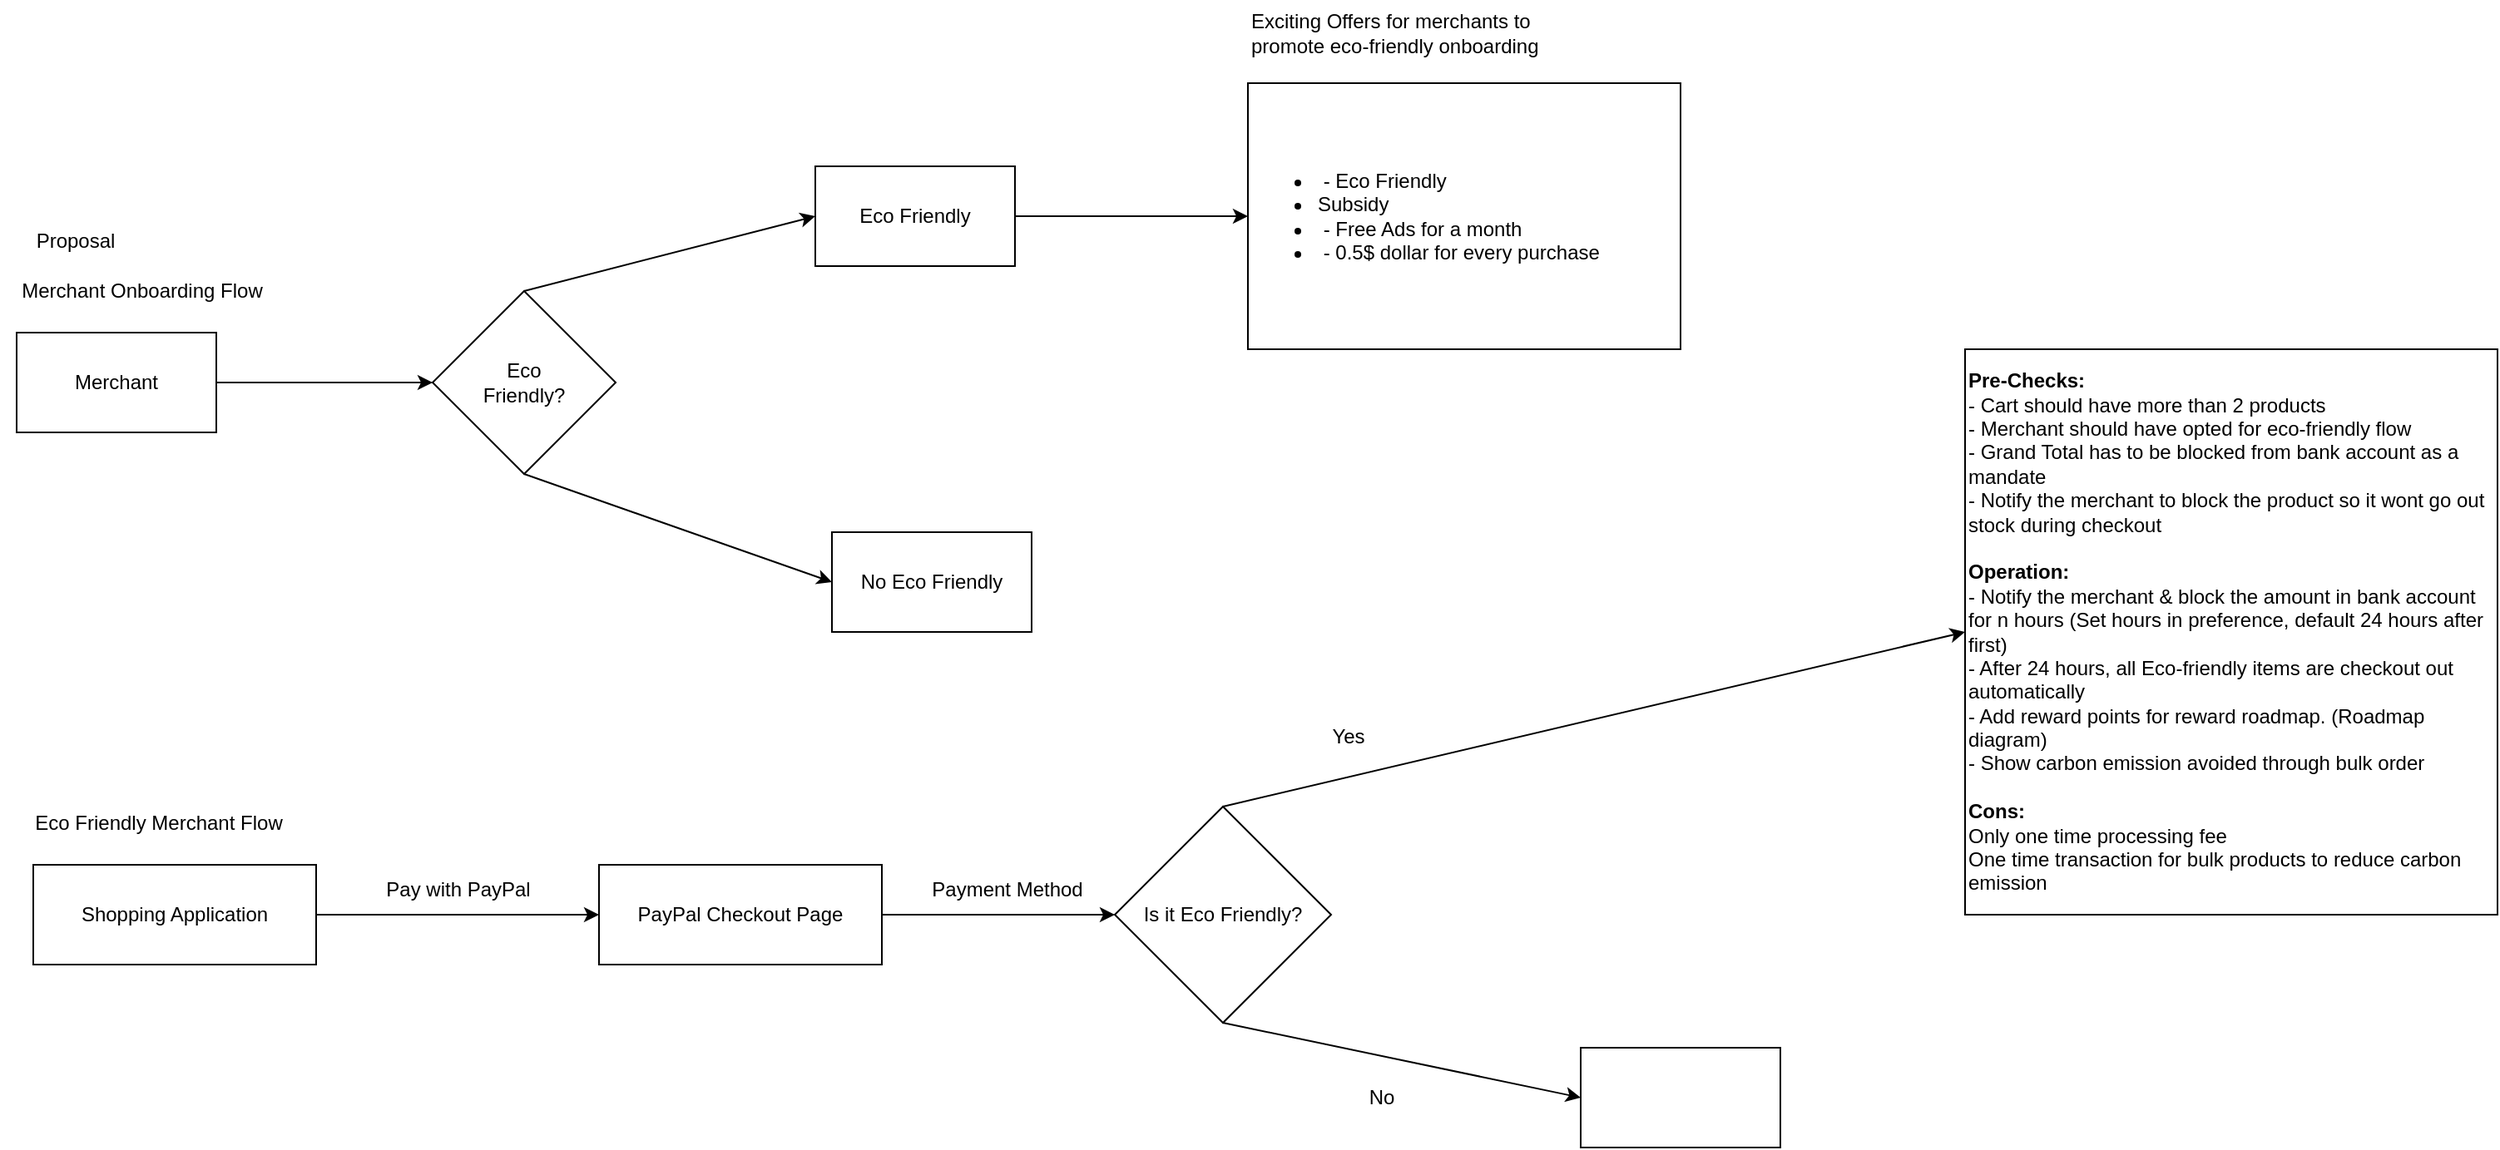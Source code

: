 <mxfile version="24.7.14">
  <diagram id="C5RBs43oDa-KdzZeNtuy" name="Page-1">
    <mxGraphModel dx="1862" dy="691" grid="1" gridSize="10" guides="1" tooltips="1" connect="1" arrows="1" fold="1" page="1" pageScale="1" pageWidth="827" pageHeight="1169" math="0" shadow="0">
      <root>
        <mxCell id="WIyWlLk6GJQsqaUBKTNV-0" />
        <mxCell id="WIyWlLk6GJQsqaUBKTNV-1" parent="WIyWlLk6GJQsqaUBKTNV-0" />
        <mxCell id="wMzgzC_BS-dfXB6wRqpz-6" value="Merchant" style="rounded=0;whiteSpace=wrap;html=1;" vertex="1" parent="WIyWlLk6GJQsqaUBKTNV-1">
          <mxGeometry x="70" y="510" width="120" height="60" as="geometry" />
        </mxCell>
        <mxCell id="wMzgzC_BS-dfXB6wRqpz-7" value="Proposal" style="text;html=1;align=center;verticalAlign=middle;resizable=0;points=[];autosize=1;strokeColor=none;fillColor=none;" vertex="1" parent="WIyWlLk6GJQsqaUBKTNV-1">
          <mxGeometry x="70" y="440" width="70" height="30" as="geometry" />
        </mxCell>
        <mxCell id="wMzgzC_BS-dfXB6wRqpz-9" value="Merchant Onboarding Flow" style="text;html=1;align=center;verticalAlign=middle;resizable=0;points=[];autosize=1;strokeColor=none;fillColor=none;" vertex="1" parent="WIyWlLk6GJQsqaUBKTNV-1">
          <mxGeometry x="60" y="470" width="170" height="30" as="geometry" />
        </mxCell>
        <mxCell id="wMzgzC_BS-dfXB6wRqpz-11" value="&lt;div&gt;Eco&lt;/div&gt;&lt;div&gt;Friendly?&lt;/div&gt;" style="rhombus;whiteSpace=wrap;html=1;" vertex="1" parent="WIyWlLk6GJQsqaUBKTNV-1">
          <mxGeometry x="320" y="485" width="110" height="110" as="geometry" />
        </mxCell>
        <mxCell id="wMzgzC_BS-dfXB6wRqpz-12" value="" style="endArrow=classic;html=1;rounded=0;exitX=1;exitY=0.5;exitDx=0;exitDy=0;" edge="1" parent="WIyWlLk6GJQsqaUBKTNV-1" source="wMzgzC_BS-dfXB6wRqpz-6" target="wMzgzC_BS-dfXB6wRqpz-11">
          <mxGeometry width="50" height="50" relative="1" as="geometry">
            <mxPoint x="420" y="520" as="sourcePoint" />
            <mxPoint x="470" y="470" as="targetPoint" />
          </mxGeometry>
        </mxCell>
        <mxCell id="wMzgzC_BS-dfXB6wRqpz-13" value="Eco Friendly" style="rounded=0;whiteSpace=wrap;html=1;" vertex="1" parent="WIyWlLk6GJQsqaUBKTNV-1">
          <mxGeometry x="550" y="410" width="120" height="60" as="geometry" />
        </mxCell>
        <mxCell id="wMzgzC_BS-dfXB6wRqpz-15" value="" style="endArrow=classic;html=1;rounded=0;exitX=0.5;exitY=0;exitDx=0;exitDy=0;entryX=0;entryY=0.5;entryDx=0;entryDy=0;" edge="1" parent="WIyWlLk6GJQsqaUBKTNV-1" source="wMzgzC_BS-dfXB6wRqpz-11" target="wMzgzC_BS-dfXB6wRqpz-13">
          <mxGeometry width="50" height="50" relative="1" as="geometry">
            <mxPoint x="380" y="485" as="sourcePoint" />
            <mxPoint x="430" y="435" as="targetPoint" />
          </mxGeometry>
        </mxCell>
        <mxCell id="wMzgzC_BS-dfXB6wRqpz-16" value="No Eco Friendly" style="rounded=0;whiteSpace=wrap;html=1;" vertex="1" parent="WIyWlLk6GJQsqaUBKTNV-1">
          <mxGeometry x="560" y="630" width="120" height="60" as="geometry" />
        </mxCell>
        <mxCell id="wMzgzC_BS-dfXB6wRqpz-17" value="" style="endArrow=classic;html=1;rounded=0;exitX=0.5;exitY=1;exitDx=0;exitDy=0;entryX=0;entryY=0.5;entryDx=0;entryDy=0;" edge="1" parent="WIyWlLk6GJQsqaUBKTNV-1" source="wMzgzC_BS-dfXB6wRqpz-11" target="wMzgzC_BS-dfXB6wRqpz-16">
          <mxGeometry width="50" height="50" relative="1" as="geometry">
            <mxPoint x="385" y="495" as="sourcePoint" />
            <mxPoint x="560" y="450" as="targetPoint" />
          </mxGeometry>
        </mxCell>
        <mxCell id="wMzgzC_BS-dfXB6wRqpz-18" value="&lt;ul&gt;&lt;li align=&quot;left&quot;&gt;&amp;nbsp;- Eco Friendly&lt;/li&gt;&lt;li align=&quot;left&quot;&gt;Subsidy&lt;/li&gt;&lt;li align=&quot;left&quot;&gt;&amp;nbsp;- Free Ads for a month&lt;/li&gt;&lt;li align=&quot;left&quot;&gt;&amp;nbsp;- 0.5$ dollar for every purchase&lt;/li&gt;&lt;/ul&gt;" style="rounded=0;whiteSpace=wrap;html=1;align=left;" vertex="1" parent="WIyWlLk6GJQsqaUBKTNV-1">
          <mxGeometry x="810" y="360" width="260" height="160" as="geometry" />
        </mxCell>
        <mxCell id="wMzgzC_BS-dfXB6wRqpz-19" value="" style="endArrow=classic;html=1;rounded=0;exitX=1;exitY=0.5;exitDx=0;exitDy=0;" edge="1" parent="WIyWlLk6GJQsqaUBKTNV-1" source="wMzgzC_BS-dfXB6wRqpz-13" target="wMzgzC_BS-dfXB6wRqpz-18">
          <mxGeometry width="50" height="50" relative="1" as="geometry">
            <mxPoint x="710" y="520" as="sourcePoint" />
            <mxPoint x="760" y="470" as="targetPoint" />
          </mxGeometry>
        </mxCell>
        <mxCell id="wMzgzC_BS-dfXB6wRqpz-20" value="&lt;div&gt;Exciting Offers for merchants to&amp;nbsp;&lt;/div&gt;&lt;div&gt;promote eco-friendly onboarding&lt;/div&gt;" style="text;html=1;align=left;verticalAlign=middle;resizable=0;points=[];autosize=1;strokeColor=none;fillColor=none;" vertex="1" parent="WIyWlLk6GJQsqaUBKTNV-1">
          <mxGeometry x="810" y="310" width="200" height="40" as="geometry" />
        </mxCell>
        <mxCell id="wMzgzC_BS-dfXB6wRqpz-21" value="Eco Friendly Merchant Flow" style="text;html=1;align=center;verticalAlign=middle;resizable=0;points=[];autosize=1;strokeColor=none;fillColor=none;" vertex="1" parent="WIyWlLk6GJQsqaUBKTNV-1">
          <mxGeometry x="70" y="790" width="170" height="30" as="geometry" />
        </mxCell>
        <mxCell id="wMzgzC_BS-dfXB6wRqpz-22" value="Shopping Application" style="rounded=0;whiteSpace=wrap;html=1;" vertex="1" parent="WIyWlLk6GJQsqaUBKTNV-1">
          <mxGeometry x="80" y="830" width="170" height="60" as="geometry" />
        </mxCell>
        <mxCell id="wMzgzC_BS-dfXB6wRqpz-23" value="PayPal Checkout Page" style="rounded=0;whiteSpace=wrap;html=1;" vertex="1" parent="WIyWlLk6GJQsqaUBKTNV-1">
          <mxGeometry x="420" y="830" width="170" height="60" as="geometry" />
        </mxCell>
        <mxCell id="wMzgzC_BS-dfXB6wRqpz-24" value="" style="endArrow=classic;html=1;rounded=0;exitX=1;exitY=0.5;exitDx=0;exitDy=0;" edge="1" parent="WIyWlLk6GJQsqaUBKTNV-1" source="wMzgzC_BS-dfXB6wRqpz-22" target="wMzgzC_BS-dfXB6wRqpz-23">
          <mxGeometry width="50" height="50" relative="1" as="geometry">
            <mxPoint x="430" y="810" as="sourcePoint" />
            <mxPoint x="480" y="760" as="targetPoint" />
          </mxGeometry>
        </mxCell>
        <mxCell id="wMzgzC_BS-dfXB6wRqpz-25" value="Pay with PayPal" style="text;html=1;align=center;verticalAlign=middle;resizable=0;points=[];autosize=1;strokeColor=none;fillColor=none;" vertex="1" parent="WIyWlLk6GJQsqaUBKTNV-1">
          <mxGeometry x="280" y="830" width="110" height="30" as="geometry" />
        </mxCell>
        <mxCell id="wMzgzC_BS-dfXB6wRqpz-27" value="" style="endArrow=classic;html=1;rounded=0;exitX=1;exitY=0.5;exitDx=0;exitDy=0;" edge="1" parent="WIyWlLk6GJQsqaUBKTNV-1">
          <mxGeometry width="50" height="50" relative="1" as="geometry">
            <mxPoint x="590" y="860" as="sourcePoint" />
            <mxPoint x="730" y="860" as="targetPoint" />
          </mxGeometry>
        </mxCell>
        <mxCell id="wMzgzC_BS-dfXB6wRqpz-28" value="Payment Method" style="text;html=1;align=center;verticalAlign=middle;resizable=0;points=[];autosize=1;strokeColor=none;fillColor=none;" vertex="1" parent="WIyWlLk6GJQsqaUBKTNV-1">
          <mxGeometry x="610" y="830" width="110" height="30" as="geometry" />
        </mxCell>
        <mxCell id="wMzgzC_BS-dfXB6wRqpz-29" value="Is it Eco Friendly?" style="rhombus;whiteSpace=wrap;html=1;" vertex="1" parent="WIyWlLk6GJQsqaUBKTNV-1">
          <mxGeometry x="730" y="795" width="130" height="130" as="geometry" />
        </mxCell>
        <mxCell id="wMzgzC_BS-dfXB6wRqpz-30" value="&lt;div align=&quot;left&quot;&gt;&lt;b&gt;Pre-Checks:&lt;/b&gt;&lt;/div&gt;&lt;div align=&quot;left&quot;&gt;- Cart should have more than 2 products&lt;/div&gt;&lt;div align=&quot;left&quot;&gt;- Merchant should have opted for eco-friendly flow&lt;/div&gt;&lt;div align=&quot;left&quot;&gt;- Grand Total has to be blocked from bank account as a mandate&lt;/div&gt;&lt;div align=&quot;left&quot;&gt;- Notify the merchant to block the product so it wont go out stock during checkout&lt;/div&gt;&lt;div align=&quot;left&quot;&gt;&lt;br&gt;&lt;/div&gt;&lt;div align=&quot;left&quot;&gt;&lt;b&gt;Operation:&lt;/b&gt;&lt;/div&gt;&lt;div align=&quot;left&quot;&gt;- Notify the merchant &amp;amp; block the amount in bank account for n hours (Set hours in preference, default 24 hours after first)&lt;/div&gt;&lt;div align=&quot;left&quot;&gt;- After 24 hours, all Eco-friendly items are checkout out automatically&lt;/div&gt;&lt;div align=&quot;left&quot;&gt;- Add reward points for reward roadmap. (Roadmap diagram)&lt;/div&gt;&lt;div align=&quot;left&quot;&gt;- Show carbon emission avoided through bulk order&lt;br&gt;&lt;/div&gt;&lt;div align=&quot;left&quot;&gt;&lt;br&gt;&lt;/div&gt;&lt;div align=&quot;left&quot;&gt;&lt;b&gt;Cons:&lt;/b&gt;&lt;/div&gt;&lt;div align=&quot;left&quot;&gt;Only one time processing fee&lt;/div&gt;&lt;div align=&quot;left&quot;&gt;One time transaction for bulk products to reduce carbon emission&lt;/div&gt;" style="rounded=0;whiteSpace=wrap;html=1;align=left;" vertex="1" parent="WIyWlLk6GJQsqaUBKTNV-1">
          <mxGeometry x="1241" y="520" width="320" height="340" as="geometry" />
        </mxCell>
        <mxCell id="wMzgzC_BS-dfXB6wRqpz-31" value="" style="rounded=0;whiteSpace=wrap;html=1;" vertex="1" parent="WIyWlLk6GJQsqaUBKTNV-1">
          <mxGeometry x="1010" y="940" width="120" height="60" as="geometry" />
        </mxCell>
        <mxCell id="wMzgzC_BS-dfXB6wRqpz-32" value="" style="endArrow=classic;html=1;rounded=0;exitX=0.5;exitY=0;exitDx=0;exitDy=0;entryX=0;entryY=0.5;entryDx=0;entryDy=0;" edge="1" parent="WIyWlLk6GJQsqaUBKTNV-1" source="wMzgzC_BS-dfXB6wRqpz-29" target="wMzgzC_BS-dfXB6wRqpz-30">
          <mxGeometry width="50" height="50" relative="1" as="geometry">
            <mxPoint x="1050" y="810" as="sourcePoint" />
            <mxPoint x="1100" y="760" as="targetPoint" />
          </mxGeometry>
        </mxCell>
        <mxCell id="wMzgzC_BS-dfXB6wRqpz-33" value="" style="endArrow=classic;html=1;rounded=0;exitX=0.5;exitY=1;exitDx=0;exitDy=0;entryX=0;entryY=0.5;entryDx=0;entryDy=0;" edge="1" parent="WIyWlLk6GJQsqaUBKTNV-1" source="wMzgzC_BS-dfXB6wRqpz-29" target="wMzgzC_BS-dfXB6wRqpz-31">
          <mxGeometry width="50" height="50" relative="1" as="geometry">
            <mxPoint x="1050" y="810" as="sourcePoint" />
            <mxPoint x="1100" y="760" as="targetPoint" />
          </mxGeometry>
        </mxCell>
        <mxCell id="wMzgzC_BS-dfXB6wRqpz-34" value="Yes" style="text;html=1;align=center;verticalAlign=middle;resizable=0;points=[];autosize=1;strokeColor=none;fillColor=none;" vertex="1" parent="WIyWlLk6GJQsqaUBKTNV-1">
          <mxGeometry x="850" y="738" width="40" height="30" as="geometry" />
        </mxCell>
        <mxCell id="wMzgzC_BS-dfXB6wRqpz-35" value="No" style="text;html=1;align=center;verticalAlign=middle;resizable=0;points=[];autosize=1;strokeColor=none;fillColor=none;" vertex="1" parent="WIyWlLk6GJQsqaUBKTNV-1">
          <mxGeometry x="870" y="955" width="40" height="30" as="geometry" />
        </mxCell>
      </root>
    </mxGraphModel>
  </diagram>
</mxfile>

